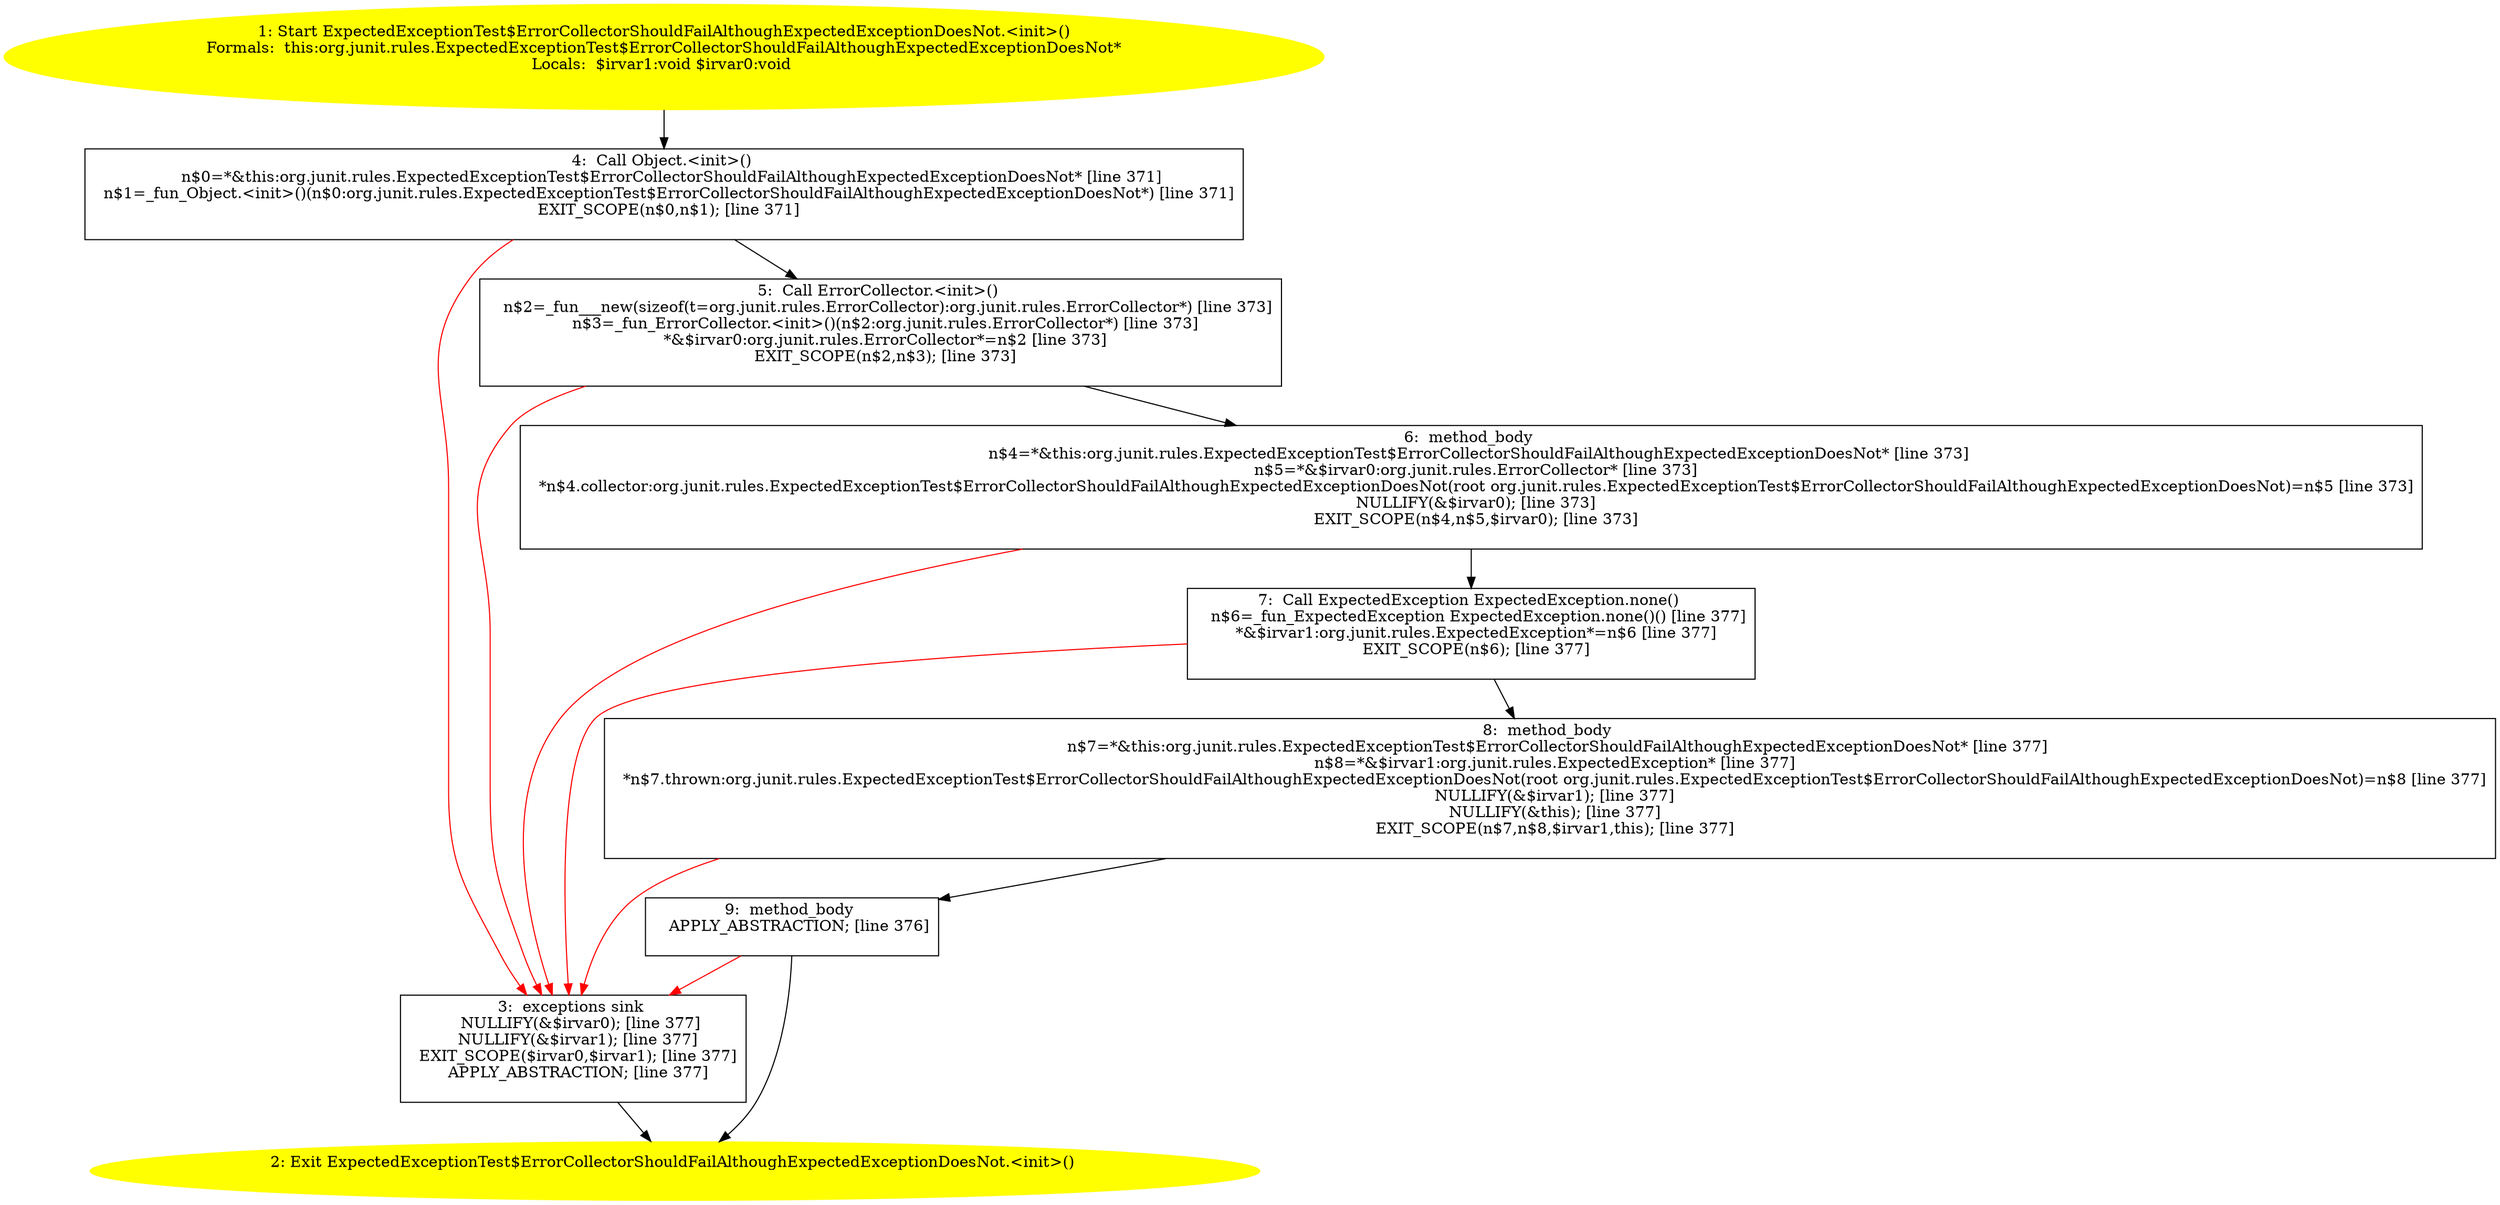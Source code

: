 /* @generated */
digraph cfg {
"org.junit.rules.ExpectedExceptionTest$ErrorCollectorShouldFailAlthoughExpectedExceptionDoesNot.<init.12f226a4c1b7da44349ba55177ec1994_1" [label="1: Start ExpectedExceptionTest$ErrorCollectorShouldFailAlthoughExpectedExceptionDoesNot.<init>()\nFormals:  this:org.junit.rules.ExpectedExceptionTest$ErrorCollectorShouldFailAlthoughExpectedExceptionDoesNot*\nLocals:  $irvar1:void $irvar0:void \n  " color=yellow style=filled]
	

	 "org.junit.rules.ExpectedExceptionTest$ErrorCollectorShouldFailAlthoughExpectedExceptionDoesNot.<init.12f226a4c1b7da44349ba55177ec1994_1" -> "org.junit.rules.ExpectedExceptionTest$ErrorCollectorShouldFailAlthoughExpectedExceptionDoesNot.<init.12f226a4c1b7da44349ba55177ec1994_4" ;
"org.junit.rules.ExpectedExceptionTest$ErrorCollectorShouldFailAlthoughExpectedExceptionDoesNot.<init.12f226a4c1b7da44349ba55177ec1994_2" [label="2: Exit ExpectedExceptionTest$ErrorCollectorShouldFailAlthoughExpectedExceptionDoesNot.<init>() \n  " color=yellow style=filled]
	

"org.junit.rules.ExpectedExceptionTest$ErrorCollectorShouldFailAlthoughExpectedExceptionDoesNot.<init.12f226a4c1b7da44349ba55177ec1994_3" [label="3:  exceptions sink \n   NULLIFY(&$irvar0); [line 377]\n  NULLIFY(&$irvar1); [line 377]\n  EXIT_SCOPE($irvar0,$irvar1); [line 377]\n  APPLY_ABSTRACTION; [line 377]\n " shape="box"]
	

	 "org.junit.rules.ExpectedExceptionTest$ErrorCollectorShouldFailAlthoughExpectedExceptionDoesNot.<init.12f226a4c1b7da44349ba55177ec1994_3" -> "org.junit.rules.ExpectedExceptionTest$ErrorCollectorShouldFailAlthoughExpectedExceptionDoesNot.<init.12f226a4c1b7da44349ba55177ec1994_2" ;
"org.junit.rules.ExpectedExceptionTest$ErrorCollectorShouldFailAlthoughExpectedExceptionDoesNot.<init.12f226a4c1b7da44349ba55177ec1994_4" [label="4:  Call Object.<init>() \n   n$0=*&this:org.junit.rules.ExpectedExceptionTest$ErrorCollectorShouldFailAlthoughExpectedExceptionDoesNot* [line 371]\n  n$1=_fun_Object.<init>()(n$0:org.junit.rules.ExpectedExceptionTest$ErrorCollectorShouldFailAlthoughExpectedExceptionDoesNot*) [line 371]\n  EXIT_SCOPE(n$0,n$1); [line 371]\n " shape="box"]
	

	 "org.junit.rules.ExpectedExceptionTest$ErrorCollectorShouldFailAlthoughExpectedExceptionDoesNot.<init.12f226a4c1b7da44349ba55177ec1994_4" -> "org.junit.rules.ExpectedExceptionTest$ErrorCollectorShouldFailAlthoughExpectedExceptionDoesNot.<init.12f226a4c1b7da44349ba55177ec1994_5" ;
	 "org.junit.rules.ExpectedExceptionTest$ErrorCollectorShouldFailAlthoughExpectedExceptionDoesNot.<init.12f226a4c1b7da44349ba55177ec1994_4" -> "org.junit.rules.ExpectedExceptionTest$ErrorCollectorShouldFailAlthoughExpectedExceptionDoesNot.<init.12f226a4c1b7da44349ba55177ec1994_3" [color="red" ];
"org.junit.rules.ExpectedExceptionTest$ErrorCollectorShouldFailAlthoughExpectedExceptionDoesNot.<init.12f226a4c1b7da44349ba55177ec1994_5" [label="5:  Call ErrorCollector.<init>() \n   n$2=_fun___new(sizeof(t=org.junit.rules.ErrorCollector):org.junit.rules.ErrorCollector*) [line 373]\n  n$3=_fun_ErrorCollector.<init>()(n$2:org.junit.rules.ErrorCollector*) [line 373]\n  *&$irvar0:org.junit.rules.ErrorCollector*=n$2 [line 373]\n  EXIT_SCOPE(n$2,n$3); [line 373]\n " shape="box"]
	

	 "org.junit.rules.ExpectedExceptionTest$ErrorCollectorShouldFailAlthoughExpectedExceptionDoesNot.<init.12f226a4c1b7da44349ba55177ec1994_5" -> "org.junit.rules.ExpectedExceptionTest$ErrorCollectorShouldFailAlthoughExpectedExceptionDoesNot.<init.12f226a4c1b7da44349ba55177ec1994_6" ;
	 "org.junit.rules.ExpectedExceptionTest$ErrorCollectorShouldFailAlthoughExpectedExceptionDoesNot.<init.12f226a4c1b7da44349ba55177ec1994_5" -> "org.junit.rules.ExpectedExceptionTest$ErrorCollectorShouldFailAlthoughExpectedExceptionDoesNot.<init.12f226a4c1b7da44349ba55177ec1994_3" [color="red" ];
"org.junit.rules.ExpectedExceptionTest$ErrorCollectorShouldFailAlthoughExpectedExceptionDoesNot.<init.12f226a4c1b7da44349ba55177ec1994_6" [label="6:  method_body \n   n$4=*&this:org.junit.rules.ExpectedExceptionTest$ErrorCollectorShouldFailAlthoughExpectedExceptionDoesNot* [line 373]\n  n$5=*&$irvar0:org.junit.rules.ErrorCollector* [line 373]\n  *n$4.collector:org.junit.rules.ExpectedExceptionTest$ErrorCollectorShouldFailAlthoughExpectedExceptionDoesNot(root org.junit.rules.ExpectedExceptionTest$ErrorCollectorShouldFailAlthoughExpectedExceptionDoesNot)=n$5 [line 373]\n  NULLIFY(&$irvar0); [line 373]\n  EXIT_SCOPE(n$4,n$5,$irvar0); [line 373]\n " shape="box"]
	

	 "org.junit.rules.ExpectedExceptionTest$ErrorCollectorShouldFailAlthoughExpectedExceptionDoesNot.<init.12f226a4c1b7da44349ba55177ec1994_6" -> "org.junit.rules.ExpectedExceptionTest$ErrorCollectorShouldFailAlthoughExpectedExceptionDoesNot.<init.12f226a4c1b7da44349ba55177ec1994_7" ;
	 "org.junit.rules.ExpectedExceptionTest$ErrorCollectorShouldFailAlthoughExpectedExceptionDoesNot.<init.12f226a4c1b7da44349ba55177ec1994_6" -> "org.junit.rules.ExpectedExceptionTest$ErrorCollectorShouldFailAlthoughExpectedExceptionDoesNot.<init.12f226a4c1b7da44349ba55177ec1994_3" [color="red" ];
"org.junit.rules.ExpectedExceptionTest$ErrorCollectorShouldFailAlthoughExpectedExceptionDoesNot.<init.12f226a4c1b7da44349ba55177ec1994_7" [label="7:  Call ExpectedException ExpectedException.none() \n   n$6=_fun_ExpectedException ExpectedException.none()() [line 377]\n  *&$irvar1:org.junit.rules.ExpectedException*=n$6 [line 377]\n  EXIT_SCOPE(n$6); [line 377]\n " shape="box"]
	

	 "org.junit.rules.ExpectedExceptionTest$ErrorCollectorShouldFailAlthoughExpectedExceptionDoesNot.<init.12f226a4c1b7da44349ba55177ec1994_7" -> "org.junit.rules.ExpectedExceptionTest$ErrorCollectorShouldFailAlthoughExpectedExceptionDoesNot.<init.12f226a4c1b7da44349ba55177ec1994_8" ;
	 "org.junit.rules.ExpectedExceptionTest$ErrorCollectorShouldFailAlthoughExpectedExceptionDoesNot.<init.12f226a4c1b7da44349ba55177ec1994_7" -> "org.junit.rules.ExpectedExceptionTest$ErrorCollectorShouldFailAlthoughExpectedExceptionDoesNot.<init.12f226a4c1b7da44349ba55177ec1994_3" [color="red" ];
"org.junit.rules.ExpectedExceptionTest$ErrorCollectorShouldFailAlthoughExpectedExceptionDoesNot.<init.12f226a4c1b7da44349ba55177ec1994_8" [label="8:  method_body \n   n$7=*&this:org.junit.rules.ExpectedExceptionTest$ErrorCollectorShouldFailAlthoughExpectedExceptionDoesNot* [line 377]\n  n$8=*&$irvar1:org.junit.rules.ExpectedException* [line 377]\n  *n$7.thrown:org.junit.rules.ExpectedExceptionTest$ErrorCollectorShouldFailAlthoughExpectedExceptionDoesNot(root org.junit.rules.ExpectedExceptionTest$ErrorCollectorShouldFailAlthoughExpectedExceptionDoesNot)=n$8 [line 377]\n  NULLIFY(&$irvar1); [line 377]\n  NULLIFY(&this); [line 377]\n  EXIT_SCOPE(n$7,n$8,$irvar1,this); [line 377]\n " shape="box"]
	

	 "org.junit.rules.ExpectedExceptionTest$ErrorCollectorShouldFailAlthoughExpectedExceptionDoesNot.<init.12f226a4c1b7da44349ba55177ec1994_8" -> "org.junit.rules.ExpectedExceptionTest$ErrorCollectorShouldFailAlthoughExpectedExceptionDoesNot.<init.12f226a4c1b7da44349ba55177ec1994_9" ;
	 "org.junit.rules.ExpectedExceptionTest$ErrorCollectorShouldFailAlthoughExpectedExceptionDoesNot.<init.12f226a4c1b7da44349ba55177ec1994_8" -> "org.junit.rules.ExpectedExceptionTest$ErrorCollectorShouldFailAlthoughExpectedExceptionDoesNot.<init.12f226a4c1b7da44349ba55177ec1994_3" [color="red" ];
"org.junit.rules.ExpectedExceptionTest$ErrorCollectorShouldFailAlthoughExpectedExceptionDoesNot.<init.12f226a4c1b7da44349ba55177ec1994_9" [label="9:  method_body \n   APPLY_ABSTRACTION; [line 376]\n " shape="box"]
	

	 "org.junit.rules.ExpectedExceptionTest$ErrorCollectorShouldFailAlthoughExpectedExceptionDoesNot.<init.12f226a4c1b7da44349ba55177ec1994_9" -> "org.junit.rules.ExpectedExceptionTest$ErrorCollectorShouldFailAlthoughExpectedExceptionDoesNot.<init.12f226a4c1b7da44349ba55177ec1994_2" ;
	 "org.junit.rules.ExpectedExceptionTest$ErrorCollectorShouldFailAlthoughExpectedExceptionDoesNot.<init.12f226a4c1b7da44349ba55177ec1994_9" -> "org.junit.rules.ExpectedExceptionTest$ErrorCollectorShouldFailAlthoughExpectedExceptionDoesNot.<init.12f226a4c1b7da44349ba55177ec1994_3" [color="red" ];
}
